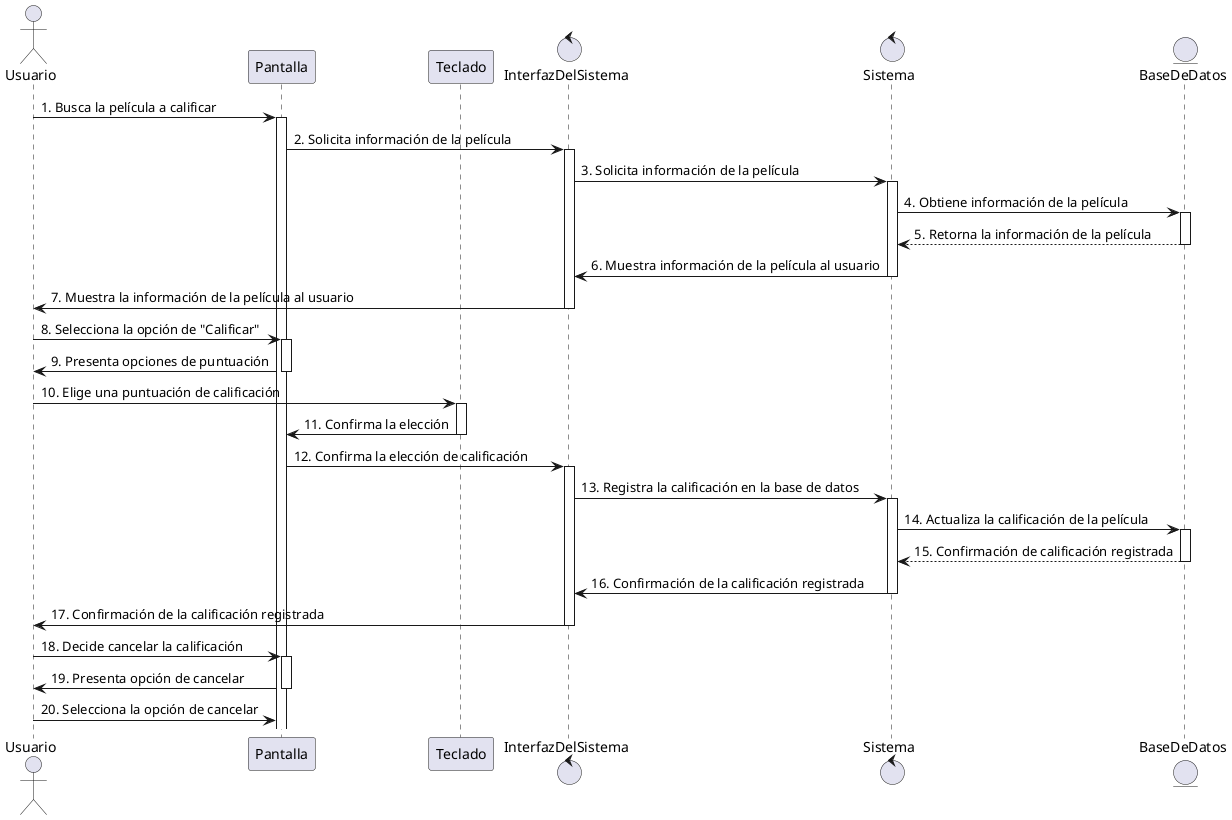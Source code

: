 @startuml "Calificar Película"

actor Usuario
participant Pantalla
participant Teclado
control InterfazDelSistema
control Sistema
entity BaseDeDatos

Usuario-> Pantalla : 1. Busca la película a calificar
activate Pantalla

Pantalla -> InterfazDelSistema : 2. Solicita información de la película
activate InterfazDelSistema

InterfazDelSistema -> Sistema : 3. Solicita información de la película
activate Sistema

Sistema -> BaseDeDatos : 4. Obtiene información de la película
activate BaseDeDatos

BaseDeDatos --> Sistema : 5. Retorna la información de la película
deactivate BaseDeDatos

Sistema -> InterfazDelSistema : 6. Muestra información de la película al usuario
deactivate Sistema

InterfazDelSistema -> Usuario : 7. Muestra la información de la película al usuario
deactivate InterfazDelSistema

Usuario -> Pantalla : 8. Selecciona la opción de "Calificar"
activate Pantalla

Pantalla -> Usuario : 9. Presenta opciones de puntuación
deactivate Pantalla

Usuario -> Teclado : 10. Elige una puntuación de calificación
activate Teclado

Teclado -> Pantalla : 11. Confirma la elección
deactivate Teclado

Pantalla -> InterfazDelSistema : 12. Confirma la elección de calificación
activate InterfazDelSistema

InterfazDelSistema -> Sistema : 13. Registra la calificación en la base de datos
activate Sistema

Sistema -> BaseDeDatos : 14. Actualiza la calificación de la película
activate BaseDeDatos

BaseDeDatos --> Sistema : 15. Confirmación de calificación registrada
deactivate BaseDeDatos

Sistema -> InterfazDelSistema : 16. Confirmación de la calificación registrada
deactivate Sistema

InterfazDelSistema -> Usuario : 17. Confirmación de la calificación registrada
deactivate InterfazDelSistema

Usuario-> Pantalla : 18. Decide cancelar la calificación
activate Pantalla

Pantalla -> Usuario : 19. Presenta opción de cancelar
deactivate Pantalla

Usuario -> Pantalla : 20. Selecciona la opción de cancelar
deactivate Usuario

@enduml
